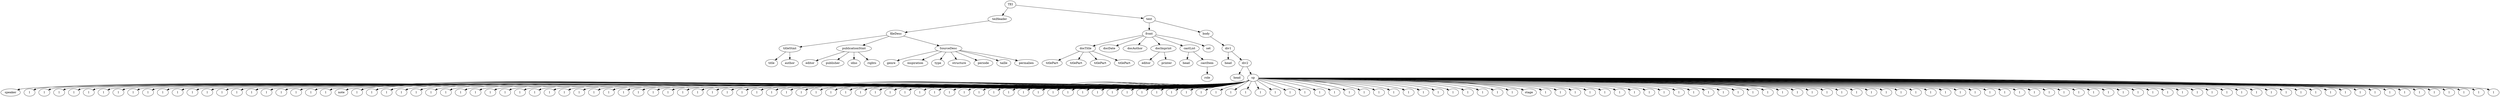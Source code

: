 digraph Tree {
	"t0" [label = "TEI"];
	"t1" [label = "teiHeader"];
	"t2" [label = "fileDesc"];
	"t3" [label = "titleStmt"];
	"t4" [label = "title"];
	"t5" [label = "author"];
	"t6" [label = "publicationStmt"];
	"t7" [label = "editor"];
	"t8" [label = "publisher"];
	"t9" [label = "idno"];
	"t10" [label = "rights"];
	"t11" [label = "SourceDesc"];
	"t12" [label = "genre"];
	"t13" [label = "inspiration"];
	"t14" [label = "type"];
	"t15" [label = "structure"];
	"t16" [label = "periode"];
	"t17" [label = "taille"];
	"t18" [label = "permalien"];
	"t19" [label = "text"];
	"t20" [label = "front"];
	"t21" [label = "docTitle"];
	"t22" [label = "titlePart"];
	"t23" [label = "titlePart"];
	"t24" [label = "titlePart"];
	"t25" [label = "titlePart"];
	"t26" [label = "docDate"];
	"t27" [label = "docAuthor"];
	"t28" [label = "docImprint"];
	"t29" [label = "editor"];
	"t30" [label = "printer"];
	"t31" [label = "castList"];
	"t32" [label = "head"];
	"t33" [label = "castItem"];
	"t34" [label = "role"];
	"t35" [label = "set"];
	"t36" [label = "body"];
	"t37" [label = "div1"];
	"t38" [label = "head"];
	"t39" [label = "div2"];
	"t40" [label = "head"];
	"t41" [label = "sp"];
	"t42" [label = "speaker"];
	"t43" [label = "l"];
	"t44" [label = "l"];
	"t45" [label = "l"];
	"t46" [label = "l"];
	"t47" [label = "l"];
	"t48" [label = "l"];
	"t49" [label = "l"];
	"t50" [label = "l"];
	"t51" [label = "l"];
	"t52" [label = "l"];
	"t53" [label = "l"];
	"t54" [label = "l"];
	"t55" [label = "l"];
	"t56" [label = "l"];
	"t57" [label = "l"];
	"t58" [label = "l"];
	"t59" [label = "l"];
	"t60" [label = "l"];
	"t61" [label = "l"];
	"t62" [label = "l"];
	"t63" [label = "l"];
	"t64" [label = "note"];
	"t65" [label = "l"];
	"t66" [label = "l"];
	"t67" [label = "l"];
	"t68" [label = "l"];
	"t69" [label = "l"];
	"t70" [label = "l"];
	"t71" [label = "l"];
	"t72" [label = "l"];
	"t73" [label = "l"];
	"t74" [label = "l"];
	"t75" [label = "l"];
	"t76" [label = "l"];
	"t77" [label = "l"];
	"t78" [label = "l"];
	"t79" [label = "l"];
	"t80" [label = "l"];
	"t81" [label = "l"];
	"t82" [label = "l"];
	"t83" [label = "l"];
	"t84" [label = "l"];
	"t85" [label = "l"];
	"t86" [label = "l"];
	"t87" [label = "l"];
	"t88" [label = "l"];
	"t89" [label = "l"];
	"t90" [label = "l"];
	"t91" [label = "l"];
	"t92" [label = "l"];
	"t93" [label = "l"];
	"t94" [label = "l"];
	"t95" [label = "l"];
	"t96" [label = "l"];
	"t97" [label = "l"];
	"t98" [label = "l"];
	"t99" [label = "l"];
	"t100" [label = "l"];
	"t101" [label = "l"];
	"t102" [label = "l"];
	"t103" [label = "l"];
	"t104" [label = "l"];
	"t105" [label = "l"];
	"t106" [label = "l"];
	"t107" [label = "l"];
	"t108" [label = "l"];
	"t109" [label = "l"];
	"t110" [label = "l"];
	"t111" [label = "l"];
	"t112" [label = "l"];
	"t113" [label = "l"];
	"t114" [label = "l"];
	"t115" [label = "l"];
	"t116" [label = "l"];
	"t117" [label = "l"];
	"t118" [label = "l"];
	"t119" [label = "l"];
	"t120" [label = "l"];
	"t121" [label = "l"];
	"t122" [label = "l"];
	"t123" [label = "l"];
	"t124" [label = "l"];
	"t125" [label = "l"];
	"t126" [label = "l"];
	"t127" [label = "l"];
	"t128" [label = "l"];
	"t129" [label = "l"];
	"t130" [label = "l"];
	"t131" [label = "l"];
	"t132" [label = "l"];
	"t133" [label = "l"];
	"t134" [label = "l"];
	"t135" [label = "l"];
	"t136" [label = "l"];
	"t137" [label = "l"];
	"t138" [label = "l"];
	"t139" [label = "l"];
	"t140" [label = "l"];
	"t141" [label = "l"];
	"t142" [label = "l"];
	"t143" [label = "l"];
	"t144" [label = "stage"];
	"t145" [label = "l"];
	"t146" [label = "l"];
	"t147" [label = "l"];
	"t148" [label = "l"];
	"t149" [label = "l"];
	"t150" [label = "l"];
	"t151" [label = "l"];
	"t152" [label = "l"];
	"t153" [label = "l"];
	"t154" [label = "l"];
	"t155" [label = "l"];
	"t156" [label = "l"];
	"t157" [label = "l"];
	"t158" [label = "l"];
	"t159" [label = "l"];
	"t160" [label = "l"];
	"t161" [label = "l"];
	"t162" [label = "l"];
	"t163" [label = "l"];
	"t164" [label = "l"];
	"t165" [label = "l"];
	"t166" [label = "l"];
	"t167" [label = "l"];
	"t168" [label = "l"];
	"t169" [label = "l"];
	"t170" [label = "l"];
	"t171" [label = "l"];
	"t172" [label = "l"];
	"t173" [label = "l"];
	"t174" [label = "l"];
	"t175" [label = "l"];
	"t176" [label = "l"];
	"t177" [label = "l"];
	"t178" [label = "l"];
	"t179" [label = "l"];
	"t180" [label = "l"];
	"t181" [label = "l"];
	"t182" [label = "l"];
	"t183" [label = "l"];
	"t184" [label = "l"];
	"t185" [label = "l"];
	"t186" [label = "l"];
	"t187" [label = "l"];
	"t188" [label = "l"];
	"t189" [label = "l"];
	"t190" [label = "l"];
	"t191" [label = "l"];
	"t192" [label = "l"];
	"t193" [label = "l"];
	"t194" [label = "l"];
	"t195" [label = "l"];
	"t196" [label = "l"];
	"t197" [label = "l"];
	"t198" [label = "l"];
	"t199" [label = "l"];
	"t200" [label = "l"];
	"t201" [label = "l"];
	"t202" [label = "l"];
	"t203" [label = "l"];
	"t204" [label = "l"];
	"t205" [label = "l"];
	"t206" [label = "l"];
	"t207" [label = "l"];
	"t208" [label = "l"];
	"t209" [label = "l"];
	"t0" -> "t1";
	"t1" -> "t2";
	"t2" -> "t3";
	"t3" -> "t4";
	"t3" -> "t5";
	"t2" -> "t6";
	"t6" -> "t7";
	"t6" -> "t8";
	"t6" -> "t9";
	"t6" -> "t10";
	"t2" -> "t11";
	"t11" -> "t12";
	"t11" -> "t13";
	"t11" -> "t14";
	"t11" -> "t15";
	"t11" -> "t16";
	"t11" -> "t17";
	"t11" -> "t18";
	"t0" -> "t19";
	"t19" -> "t20";
	"t20" -> "t21";
	"t21" -> "t22";
	"t21" -> "t23";
	"t21" -> "t24";
	"t21" -> "t25";
	"t20" -> "t26";
	"t20" -> "t27";
	"t20" -> "t28";
	"t28" -> "t29";
	"t28" -> "t30";
	"t20" -> "t31";
	"t31" -> "t32";
	"t31" -> "t33";
	"t33" -> "t34";
	"t20" -> "t35";
	"t19" -> "t36";
	"t36" -> "t37";
	"t37" -> "t38";
	"t37" -> "t39";
	"t39" -> "t40";
	"t39" -> "t41";
	"t41" -> "t42";
	"t41" -> "t43";
	"t41" -> "t44";
	"t41" -> "t45";
	"t41" -> "t46";
	"t41" -> "t47";
	"t41" -> "t48";
	"t41" -> "t49";
	"t41" -> "t50";
	"t41" -> "t51";
	"t41" -> "t52";
	"t41" -> "t53";
	"t41" -> "t54";
	"t41" -> "t55";
	"t41" -> "t56";
	"t41" -> "t57";
	"t41" -> "t58";
	"t41" -> "t59";
	"t41" -> "t60";
	"t41" -> "t61";
	"t41" -> "t62";
	"t41" -> "t63";
	"t41" -> "t64";
	"t41" -> "t65";
	"t41" -> "t66";
	"t41" -> "t67";
	"t41" -> "t68";
	"t41" -> "t69";
	"t41" -> "t70";
	"t41" -> "t71";
	"t41" -> "t72";
	"t41" -> "t73";
	"t41" -> "t74";
	"t41" -> "t75";
	"t41" -> "t76";
	"t41" -> "t77";
	"t41" -> "t78";
	"t41" -> "t79";
	"t41" -> "t80";
	"t41" -> "t81";
	"t41" -> "t82";
	"t41" -> "t83";
	"t41" -> "t84";
	"t41" -> "t85";
	"t41" -> "t86";
	"t41" -> "t87";
	"t41" -> "t88";
	"t41" -> "t89";
	"t41" -> "t90";
	"t41" -> "t91";
	"t41" -> "t92";
	"t41" -> "t93";
	"t41" -> "t94";
	"t41" -> "t95";
	"t41" -> "t96";
	"t41" -> "t97";
	"t41" -> "t98";
	"t41" -> "t99";
	"t41" -> "t100";
	"t41" -> "t101";
	"t41" -> "t102";
	"t41" -> "t103";
	"t41" -> "t104";
	"t41" -> "t105";
	"t41" -> "t106";
	"t41" -> "t107";
	"t41" -> "t108";
	"t41" -> "t109";
	"t41" -> "t110";
	"t41" -> "t111";
	"t41" -> "t112";
	"t41" -> "t113";
	"t41" -> "t114";
	"t41" -> "t115";
	"t41" -> "t116";
	"t41" -> "t117";
	"t41" -> "t118";
	"t41" -> "t119";
	"t41" -> "t120";
	"t41" -> "t121";
	"t41" -> "t122";
	"t41" -> "t123";
	"t41" -> "t124";
	"t41" -> "t125";
	"t41" -> "t126";
	"t41" -> "t127";
	"t41" -> "t128";
	"t41" -> "t129";
	"t41" -> "t130";
	"t41" -> "t131";
	"t41" -> "t132";
	"t41" -> "t133";
	"t41" -> "t134";
	"t41" -> "t135";
	"t41" -> "t136";
	"t41" -> "t137";
	"t41" -> "t138";
	"t41" -> "t139";
	"t41" -> "t140";
	"t41" -> "t141";
	"t41" -> "t142";
	"t41" -> "t143";
	"t41" -> "t144";
	"t41" -> "t145";
	"t41" -> "t146";
	"t41" -> "t147";
	"t41" -> "t148";
	"t41" -> "t149";
	"t41" -> "t150";
	"t41" -> "t151";
	"t41" -> "t152";
	"t41" -> "t153";
	"t41" -> "t154";
	"t41" -> "t155";
	"t41" -> "t156";
	"t41" -> "t157";
	"t41" -> "t158";
	"t41" -> "t159";
	"t41" -> "t160";
	"t41" -> "t161";
	"t41" -> "t162";
	"t41" -> "t163";
	"t41" -> "t164";
	"t41" -> "t165";
	"t41" -> "t166";
	"t41" -> "t167";
	"t41" -> "t168";
	"t41" -> "t169";
	"t41" -> "t170";
	"t41" -> "t171";
	"t41" -> "t172";
	"t41" -> "t173";
	"t41" -> "t174";
	"t41" -> "t175";
	"t41" -> "t176";
	"t41" -> "t177";
	"t41" -> "t178";
	"t41" -> "t179";
	"t41" -> "t180";
	"t41" -> "t181";
	"t41" -> "t182";
	"t41" -> "t183";
	"t41" -> "t184";
	"t41" -> "t185";
	"t41" -> "t186";
	"t41" -> "t187";
	"t41" -> "t188";
	"t41" -> "t189";
	"t41" -> "t190";
	"t41" -> "t191";
	"t41" -> "t192";
	"t41" -> "t193";
	"t41" -> "t194";
	"t41" -> "t195";
	"t41" -> "t196";
	"t41" -> "t197";
	"t41" -> "t198";
	"t41" -> "t199";
	"t41" -> "t200";
	"t41" -> "t201";
	"t41" -> "t202";
	"t41" -> "t203";
	"t41" -> "t204";
	"t41" -> "t205";
	"t41" -> "t206";
	"t41" -> "t207";
	"t41" -> "t208";
	"t41" -> "t209";
}
